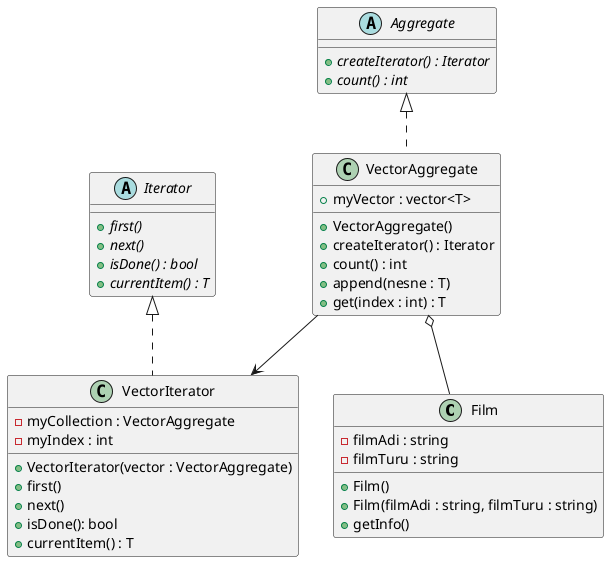 @startuml
'https://plantuml.com/class-diagram

class Film{
-filmAdi : string
-filmTuru : string
+Film()
+Film(filmAdi : string, filmTuru : string)
+getInfo()
}

abstract class Iterator{
{abstract} +first()
{abstract} +next()
{abstract} +isDone() : bool
{abstract} +currentItem() : T
}

abstract class Aggregate{
{abstract} +createIterator() : Iterator
{abstract} +count() : int
}

class VectorAggregate{
+myVector : vector<T>
+VectorAggregate()
+createIterator() : Iterator
+count() : int
+append(nesne : T)
+get(index : int) : T
}

class VectorIterator{
-myCollection : VectorAggregate
-myIndex : int
+VectorIterator(vector : VectorAggregate)
+first()
+next()
+isDone(): bool
+currentItem() : T
}

Iterator <|.. VectorIterator
Aggregate <|.. VectorAggregate
VectorAggregate-->VectorIterator
VectorAggregate o-- Film
@enduml